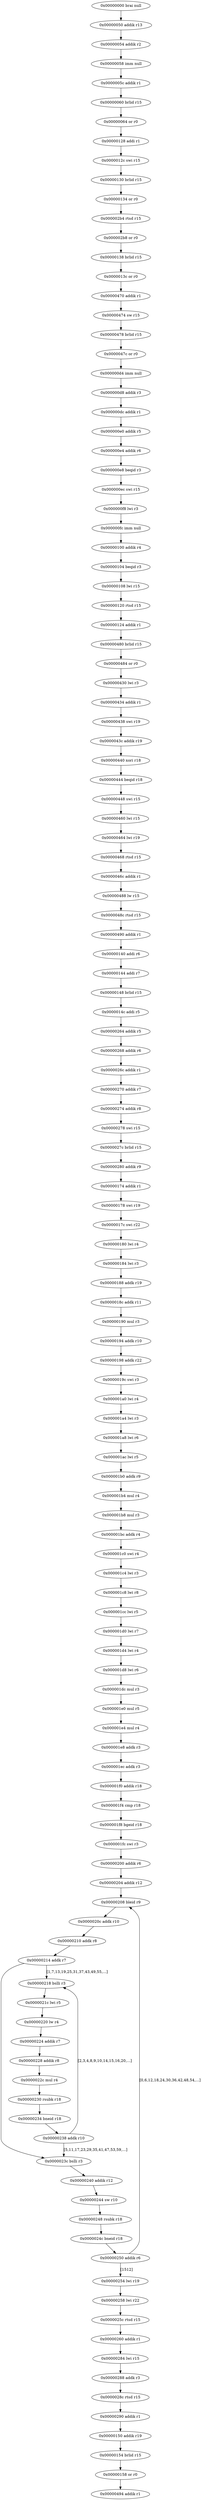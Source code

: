 strict digraph G {
  A0x00000000 [ label="0x00000000 brai null" ];
  A0x00000050 [ label="0x00000050 addik r13" ];
  A0x00000054 [ label="0x00000054 addik r2" ];
  A0x00000058 [ label="0x00000058 imm null" ];
  A0x0000005c [ label="0x0000005c addik r1" ];
  A0x00000060 [ label="0x00000060 brlid r15" ];
  A0x00000064 [ label="0x00000064 or r0" ];
  A0x00000128 [ label="0x00000128 addi r1" ];
  A0x0000012c [ label="0x0000012c swi r15" ];
  A0x00000130 [ label="0x00000130 brlid r15" ];
  A0x00000134 [ label="0x00000134 or r0" ];
  A0x000002b4 [ label="0x000002b4 rtsd r15" ];
  A0x000002b8 [ label="0x000002b8 or r0" ];
  A0x00000138 [ label="0x00000138 brlid r15" ];
  A0x0000013c [ label="0x0000013c or r0" ];
  A0x00000470 [ label="0x00000470 addik r1" ];
  A0x00000474 [ label="0x00000474 sw r15" ];
  A0x00000478 [ label="0x00000478 brlid r15" ];
  A0x0000047c [ label="0x0000047c or r0" ];
  A0x000000d4 [ label="0x000000d4 imm null" ];
  A0x000000d8 [ label="0x000000d8 addik r3" ];
  A0x000000dc [ label="0x000000dc addik r1" ];
  A0x000000e0 [ label="0x000000e0 addik r5" ];
  A0x000000e4 [ label="0x000000e4 addik r6" ];
  A0x000000e8 [ label="0x000000e8 beqid r3" ];
  A0x000000ec [ label="0x000000ec swi r15" ];
  A0x000000f8 [ label="0x000000f8 lwi r3" ];
  A0x000000fc [ label="0x000000fc imm null" ];
  A0x00000100 [ label="0x00000100 addik r4" ];
  A0x00000104 [ label="0x00000104 beqid r3" ];
  A0x00000108 [ label="0x00000108 lwi r15" ];
  A0x00000120 [ label="0x00000120 rtsd r15" ];
  A0x00000124 [ label="0x00000124 addik r1" ];
  A0x00000480 [ label="0x00000480 brlid r15" ];
  A0x00000484 [ label="0x00000484 or r0" ];
  A0x00000430 [ label="0x00000430 lwi r3" ];
  A0x00000434 [ label="0x00000434 addik r1" ];
  A0x00000438 [ label="0x00000438 swi r19" ];
  A0x0000043c [ label="0x0000043c addik r19" ];
  A0x00000440 [ label="0x00000440 xori r18" ];
  A0x00000444 [ label="0x00000444 beqid r18" ];
  A0x00000448 [ label="0x00000448 swi r15" ];
  A0x00000460 [ label="0x00000460 lwi r15" ];
  A0x00000464 [ label="0x00000464 lwi r19" ];
  A0x00000468 [ label="0x00000468 rtsd r15" ];
  A0x0000046c [ label="0x0000046c addik r1" ];
  A0x00000488 [ label="0x00000488 lw r15" ];
  A0x0000048c [ label="0x0000048c rtsd r15" ];
  A0x00000490 [ label="0x00000490 addik r1" ];
  A0x00000140 [ label="0x00000140 addi r6" ];
  A0x00000144 [ label="0x00000144 addi r7" ];
  A0x00000148 [ label="0x00000148 brlid r15" ];
  A0x0000014c [ label="0x0000014c addi r5" ];
  A0x00000264 [ label="0x00000264 addik r5" ];
  A0x00000268 [ label="0x00000268 addik r6" ];
  A0x0000026c [ label="0x0000026c addik r1" ];
  A0x00000270 [ label="0x00000270 addik r7" ];
  A0x00000274 [ label="0x00000274 addik r8" ];
  A0x00000278 [ label="0x00000278 swi r15" ];
  A0x0000027c [ label="0x0000027c brlid r15" ];
  A0x00000280 [ label="0x00000280 addik r9" ];
  A0x00000174 [ label="0x00000174 addik r1" ];
  A0x00000178 [ label="0x00000178 swi r19" ];
  A0x0000017c [ label="0x0000017c swi r22" ];
  A0x00000180 [ label="0x00000180 lwi r4" ];
  A0x00000184 [ label="0x00000184 lwi r3" ];
  A0x00000188 [ label="0x00000188 addk r19" ];
  A0x0000018c [ label="0x0000018c addk r11" ];
  A0x00000190 [ label="0x00000190 mul r3" ];
  A0x00000194 [ label="0x00000194 addk r10" ];
  A0x00000198 [ label="0x00000198 addk r22" ];
  A0x0000019c [ label="0x0000019c swi r3" ];
  A0x000001a0 [ label="0x000001a0 lwi r4" ];
  A0x000001a4 [ label="0x000001a4 lwi r3" ];
  A0x000001a8 [ label="0x000001a8 lwi r6" ];
  A0x000001ac [ label="0x000001ac lwi r5" ];
  A0x000001b0 [ label="0x000001b0 addk r9" ];
  A0x000001b4 [ label="0x000001b4 mul r4" ];
  A0x000001b8 [ label="0x000001b8 mul r3" ];
  A0x000001bc [ label="0x000001bc addk r4" ];
  A0x000001c0 [ label="0x000001c0 swi r4" ];
  A0x000001c4 [ label="0x000001c4 lwi r3" ];
  A0x000001c8 [ label="0x000001c8 lwi r8" ];
  A0x000001cc [ label="0x000001cc lwi r5" ];
  A0x000001d0 [ label="0x000001d0 lwi r7" ];
  A0x000001d4 [ label="0x000001d4 lwi r4" ];
  A0x000001d8 [ label="0x000001d8 lwi r6" ];
  A0x000001dc [ label="0x000001dc mul r3" ];
  A0x000001e0 [ label="0x000001e0 mul r5" ];
  A0x000001e4 [ label="0x000001e4 mul r4" ];
  A0x000001e8 [ label="0x000001e8 addk r3" ];
  A0x000001ec [ label="0x000001ec addk r3" ];
  A0x000001f0 [ label="0x000001f0 addik r18" ];
  A0x000001f4 [ label="0x000001f4 cmp r18" ];
  A0x000001f8 [ label="0x000001f8 bgeid r18" ];
  A0x000001fc [ label="0x000001fc swi r3" ];
  A0x00000200 [ label="0x00000200 addik r6" ];
  A0x00000204 [ label="0x00000204 addik r12" ];
  A0x00000208 [ label="0x00000208 bleid r9" ];
  A0x0000020c [ label="0x0000020c addk r10" ];
  A0x00000210 [ label="0x00000210 addk r8" ];
  A0x00000214 [ label="0x00000214 addk r7" ];
  A0x0000023c [ label="0x0000023c bslli r3" ];
  A0x00000240 [ label="0x00000240 addik r12" ];
  A0x00000244 [ label="0x00000244 sw r10" ];
  A0x00000248 [ label="0x00000248 rsubk r18" ];
  A0x0000024c [ label="0x0000024c bneid r18" ];
  A0x00000250 [ label="0x00000250 addik r6" ];
  A0x00000218 [ label="0x00000218 bslli r3" ];
  A0x0000021c [ label="0x0000021c lwi r5" ];
  A0x00000220 [ label="0x00000220 lw r4" ];
  A0x00000224 [ label="0x00000224 addik r7" ];
  A0x00000228 [ label="0x00000228 addik r8" ];
  A0x0000022c [ label="0x0000022c mul r4" ];
  A0x00000230 [ label="0x00000230 rsubk r18" ];
  A0x00000234 [ label="0x00000234 bneid r18" ];
  A0x00000238 [ label="0x00000238 addk r10" ];
  A0x00000254 [ label="0x00000254 lwi r19" ];
  A0x00000258 [ label="0x00000258 lwi r22" ];
  A0x0000025c [ label="0x0000025c rtsd r15" ];
  A0x00000260 [ label="0x00000260 addik r1" ];
  A0x00000284 [ label="0x00000284 lwi r15" ];
  A0x00000288 [ label="0x00000288 addk r3" ];
  A0x0000028c [ label="0x0000028c rtsd r15" ];
  A0x00000290 [ label="0x00000290 addik r1" ];
  A0x00000150 [ label="0x00000150 addik r19" ];
  A0x00000154 [ label="0x00000154 brlid r15" ];
  A0x00000158 [ label="0x00000158 or r0" ];
  A0x00000494 [ label="0x00000494 addik r1" ];
  A0x00000000 -> A0x00000050 [ label="" ];
  A0x00000050 -> A0x00000054 [ label="" ];
  A0x00000054 -> A0x00000058 [ label="" ];
  A0x00000058 -> A0x0000005c [ label="" ];
  A0x0000005c -> A0x00000060 [ label="" ];
  A0x00000060 -> A0x00000064 [ label="" ];
  A0x00000064 -> A0x00000128 [ label="" ];
  A0x00000128 -> A0x0000012c [ label="" ];
  A0x0000012c -> A0x00000130 [ label="" ];
  A0x00000130 -> A0x00000134 [ label="" ];
  A0x00000134 -> A0x000002b4 [ label="" ];
  A0x000002b4 -> A0x000002b8 [ label="" ];
  A0x000002b8 -> A0x00000138 [ label="" ];
  A0x00000138 -> A0x0000013c [ label="" ];
  A0x0000013c -> A0x00000470 [ label="" ];
  A0x00000470 -> A0x00000474 [ label="" ];
  A0x00000474 -> A0x00000478 [ label="" ];
  A0x00000478 -> A0x0000047c [ label="" ];
  A0x0000047c -> A0x000000d4 [ label="" ];
  A0x000000d4 -> A0x000000d8 [ label="" ];
  A0x000000d8 -> A0x000000dc [ label="" ];
  A0x000000dc -> A0x000000e0 [ label="" ];
  A0x000000e0 -> A0x000000e4 [ label="" ];
  A0x000000e4 -> A0x000000e8 [ label="" ];
  A0x000000e8 -> A0x000000ec [ label="" ];
  A0x000000ec -> A0x000000f8 [ label="" ];
  A0x000000f8 -> A0x000000fc [ label="" ];
  A0x000000fc -> A0x00000100 [ label="" ];
  A0x00000100 -> A0x00000104 [ label="" ];
  A0x00000104 -> A0x00000108 [ label="" ];
  A0x00000108 -> A0x00000120 [ label="" ];
  A0x00000120 -> A0x00000124 [ label="" ];
  A0x00000124 -> A0x00000480 [ label="" ];
  A0x00000480 -> A0x00000484 [ label="" ];
  A0x00000484 -> A0x00000430 [ label="" ];
  A0x00000430 -> A0x00000434 [ label="" ];
  A0x00000434 -> A0x00000438 [ label="" ];
  A0x00000438 -> A0x0000043c [ label="" ];
  A0x0000043c -> A0x00000440 [ label="" ];
  A0x00000440 -> A0x00000444 [ label="" ];
  A0x00000444 -> A0x00000448 [ label="" ];
  A0x00000448 -> A0x00000460 [ label="" ];
  A0x00000460 -> A0x00000464 [ label="" ];
  A0x00000464 -> A0x00000468 [ label="" ];
  A0x00000468 -> A0x0000046c [ label="" ];
  A0x0000046c -> A0x00000488 [ label="" ];
  A0x00000488 -> A0x0000048c [ label="" ];
  A0x0000048c -> A0x00000490 [ label="" ];
  A0x00000490 -> A0x00000140 [ label="" ];
  A0x00000140 -> A0x00000144 [ label="" ];
  A0x00000144 -> A0x00000148 [ label="" ];
  A0x00000148 -> A0x0000014c [ label="" ];
  A0x0000014c -> A0x00000264 [ label="" ];
  A0x00000264 -> A0x00000268 [ label="" ];
  A0x00000268 -> A0x0000026c [ label="" ];
  A0x0000026c -> A0x00000270 [ label="" ];
  A0x00000270 -> A0x00000274 [ label="" ];
  A0x00000274 -> A0x00000278 [ label="" ];
  A0x00000278 -> A0x0000027c [ label="" ];
  A0x0000027c -> A0x00000280 [ label="" ];
  A0x00000280 -> A0x00000174 [ label="" ];
  A0x00000174 -> A0x00000178 [ label="" ];
  A0x00000178 -> A0x0000017c [ label="" ];
  A0x0000017c -> A0x00000180 [ label="" ];
  A0x00000180 -> A0x00000184 [ label="" ];
  A0x00000184 -> A0x00000188 [ label="" ];
  A0x00000188 -> A0x0000018c [ label="" ];
  A0x0000018c -> A0x00000190 [ label="" ];
  A0x00000190 -> A0x00000194 [ label="" ];
  A0x00000194 -> A0x00000198 [ label="" ];
  A0x00000198 -> A0x0000019c [ label="" ];
  A0x0000019c -> A0x000001a0 [ label="" ];
  A0x000001a0 -> A0x000001a4 [ label="" ];
  A0x000001a4 -> A0x000001a8 [ label="" ];
  A0x000001a8 -> A0x000001ac [ label="" ];
  A0x000001ac -> A0x000001b0 [ label="" ];
  A0x000001b0 -> A0x000001b4 [ label="" ];
  A0x000001b4 -> A0x000001b8 [ label="" ];
  A0x000001b8 -> A0x000001bc [ label="" ];
  A0x000001bc -> A0x000001c0 [ label="" ];
  A0x000001c0 -> A0x000001c4 [ label="" ];
  A0x000001c4 -> A0x000001c8 [ label="" ];
  A0x000001c8 -> A0x000001cc [ label="" ];
  A0x000001cc -> A0x000001d0 [ label="" ];
  A0x000001d0 -> A0x000001d4 [ label="" ];
  A0x000001d4 -> A0x000001d8 [ label="" ];
  A0x000001d8 -> A0x000001dc [ label="" ];
  A0x000001dc -> A0x000001e0 [ label="" ];
  A0x000001e0 -> A0x000001e4 [ label="" ];
  A0x000001e4 -> A0x000001e8 [ label="" ];
  A0x000001e8 -> A0x000001ec [ label="" ];
  A0x000001ec -> A0x000001f0 [ label="" ];
  A0x000001f0 -> A0x000001f4 [ label="" ];
  A0x000001f4 -> A0x000001f8 [ label="" ];
  A0x000001f8 -> A0x000001fc [ label="" ];
  A0x000001fc -> A0x00000200 [ label="" ];
  A0x00000200 -> A0x00000204 [ label="" ];
  A0x00000204 -> A0x00000208 [ label="" ];
  A0x00000208 -> A0x0000020c [ label="" ];
  A0x0000020c -> A0x00000210 [ label="" ];
  A0x00000210 -> A0x00000214 [ label="" ];
  A0x00000214 -> A0x0000023c [ label="" ];
  A0x0000023c -> A0x00000240 [ label="" ];
  A0x00000240 -> A0x00000244 [ label="" ];
  A0x00000244 -> A0x00000248 [ label="" ];
  A0x00000248 -> A0x0000024c [ label="" ];
  A0x0000024c -> A0x00000250 [ label="" ];
  A0x00000250 -> A0x00000208 [ label="[0,6,12,18,24,30,36,42,48,54,...]" ];
  A0x00000214 -> A0x00000218 [ label="[1,7,13,19,25,31,37,43,49,55,...]" ];
  A0x00000218 -> A0x0000021c [ label="" ];
  A0x0000021c -> A0x00000220 [ label="" ];
  A0x00000220 -> A0x00000224 [ label="" ];
  A0x00000224 -> A0x00000228 [ label="" ];
  A0x00000228 -> A0x0000022c [ label="" ];
  A0x0000022c -> A0x00000230 [ label="" ];
  A0x00000230 -> A0x00000234 [ label="" ];
  A0x00000234 -> A0x00000238 [ label="" ];
  A0x00000238 -> A0x00000218 [ label="[2,3,4,8,9,10,14,15,16,20,...]" ];
  A0x00000238 -> A0x0000023c [ label="[5,11,17,23,29,35,41,47,53,59,...]" ];
  A0x00000250 -> A0x00000254 [ label="[1512]" ];
  A0x00000254 -> A0x00000258 [ label="" ];
  A0x00000258 -> A0x0000025c [ label="" ];
  A0x0000025c -> A0x00000260 [ label="" ];
  A0x00000260 -> A0x00000284 [ label="" ];
  A0x00000284 -> A0x00000288 [ label="" ];
  A0x00000288 -> A0x0000028c [ label="" ];
  A0x0000028c -> A0x00000290 [ label="" ];
  A0x00000290 -> A0x00000150 [ label="" ];
  A0x00000150 -> A0x00000154 [ label="" ];
  A0x00000154 -> A0x00000158 [ label="" ];
  A0x00000158 -> A0x00000494 [ label="" ];
}
